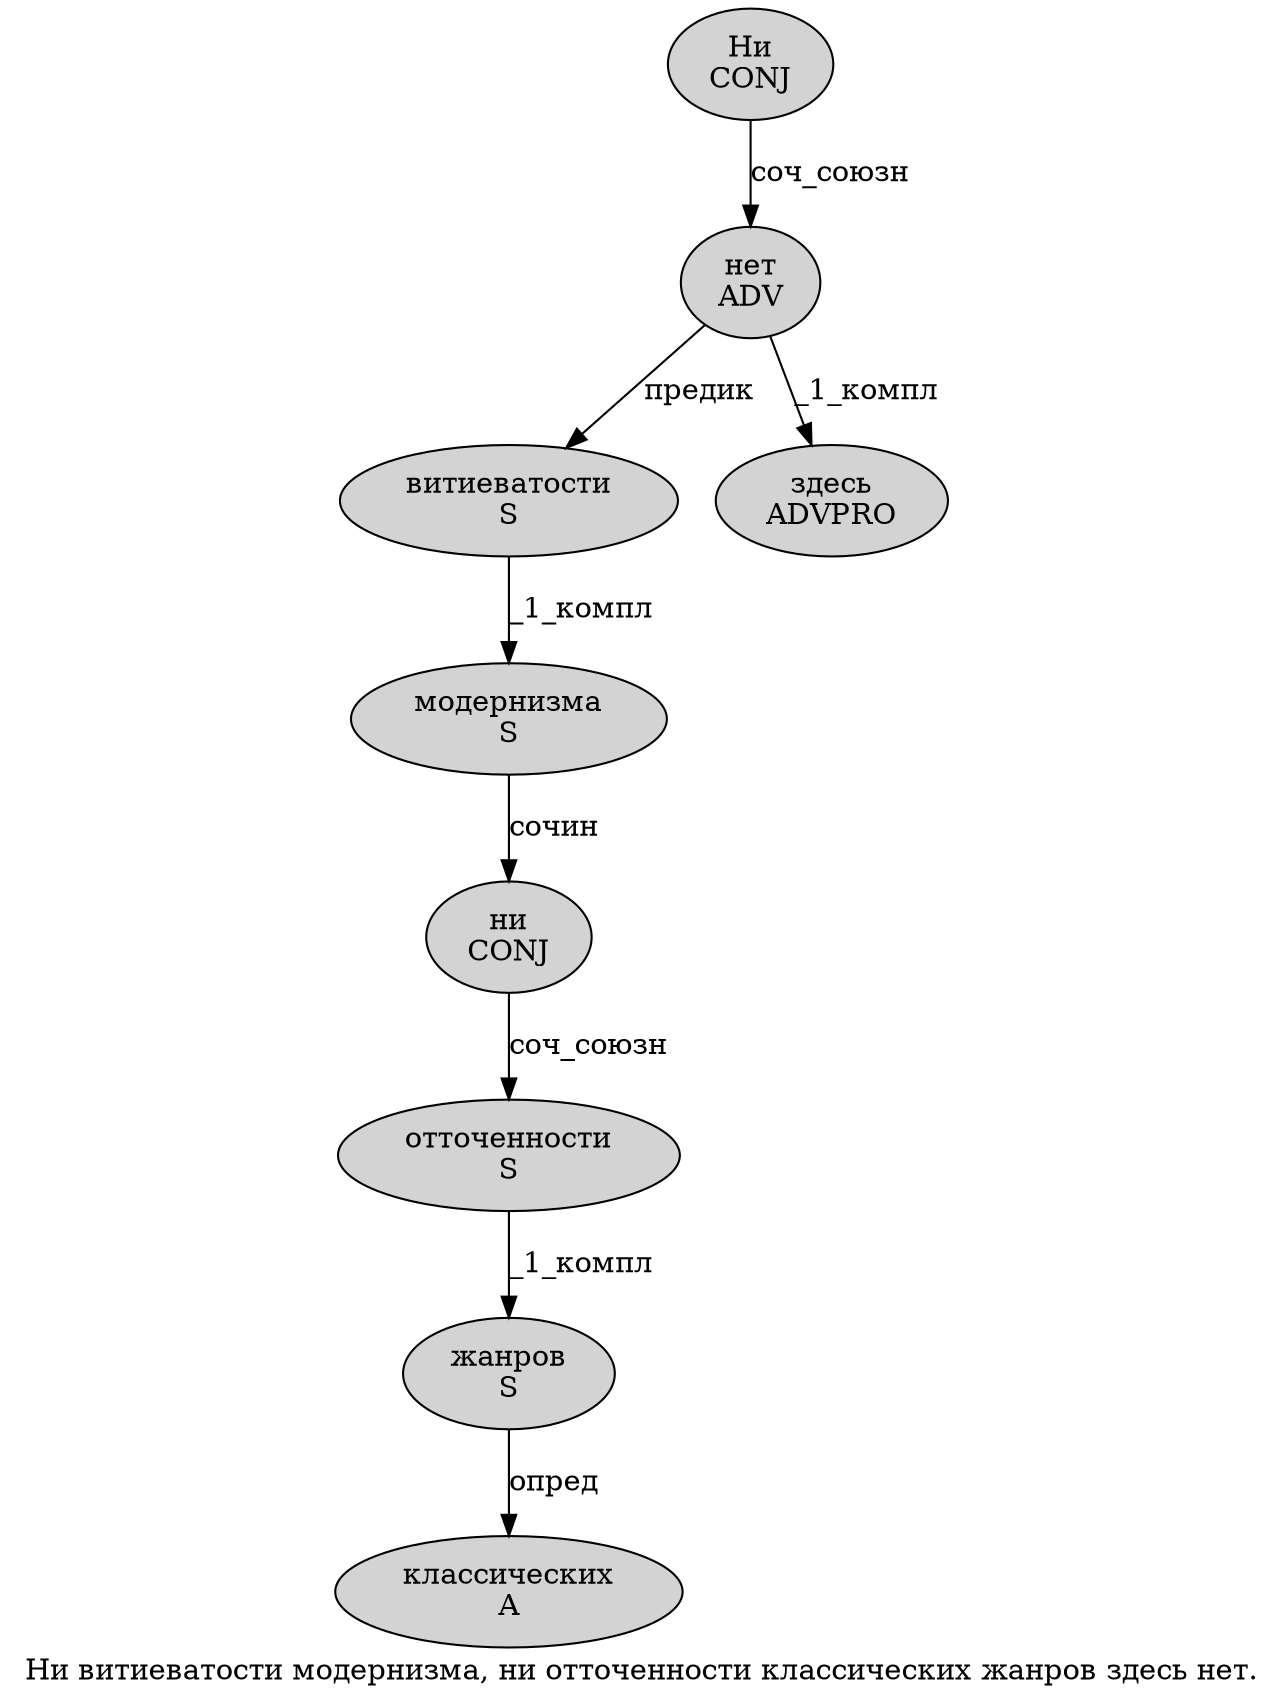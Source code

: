 digraph SENTENCE_3035 {
	graph [label="Ни витиеватости модернизма, ни отточенности классических жанров здесь нет."]
	node [style=filled]
		0 [label="Ни
CONJ" color="" fillcolor=lightgray penwidth=1 shape=ellipse]
		1 [label="витиеватости
S" color="" fillcolor=lightgray penwidth=1 shape=ellipse]
		2 [label="модернизма
S" color="" fillcolor=lightgray penwidth=1 shape=ellipse]
		4 [label="ни
CONJ" color="" fillcolor=lightgray penwidth=1 shape=ellipse]
		5 [label="отточенности
S" color="" fillcolor=lightgray penwidth=1 shape=ellipse]
		6 [label="классических
A" color="" fillcolor=lightgray penwidth=1 shape=ellipse]
		7 [label="жанров
S" color="" fillcolor=lightgray penwidth=1 shape=ellipse]
		8 [label="здесь
ADVPRO" color="" fillcolor=lightgray penwidth=1 shape=ellipse]
		9 [label="нет
ADV" color="" fillcolor=lightgray penwidth=1 shape=ellipse]
			1 -> 2 [label="_1_компл"]
			5 -> 7 [label="_1_компл"]
			9 -> 1 [label="предик"]
			9 -> 8 [label="_1_компл"]
			7 -> 6 [label="опред"]
			2 -> 4 [label="сочин"]
			4 -> 5 [label="соч_союзн"]
			0 -> 9 [label="соч_союзн"]
}